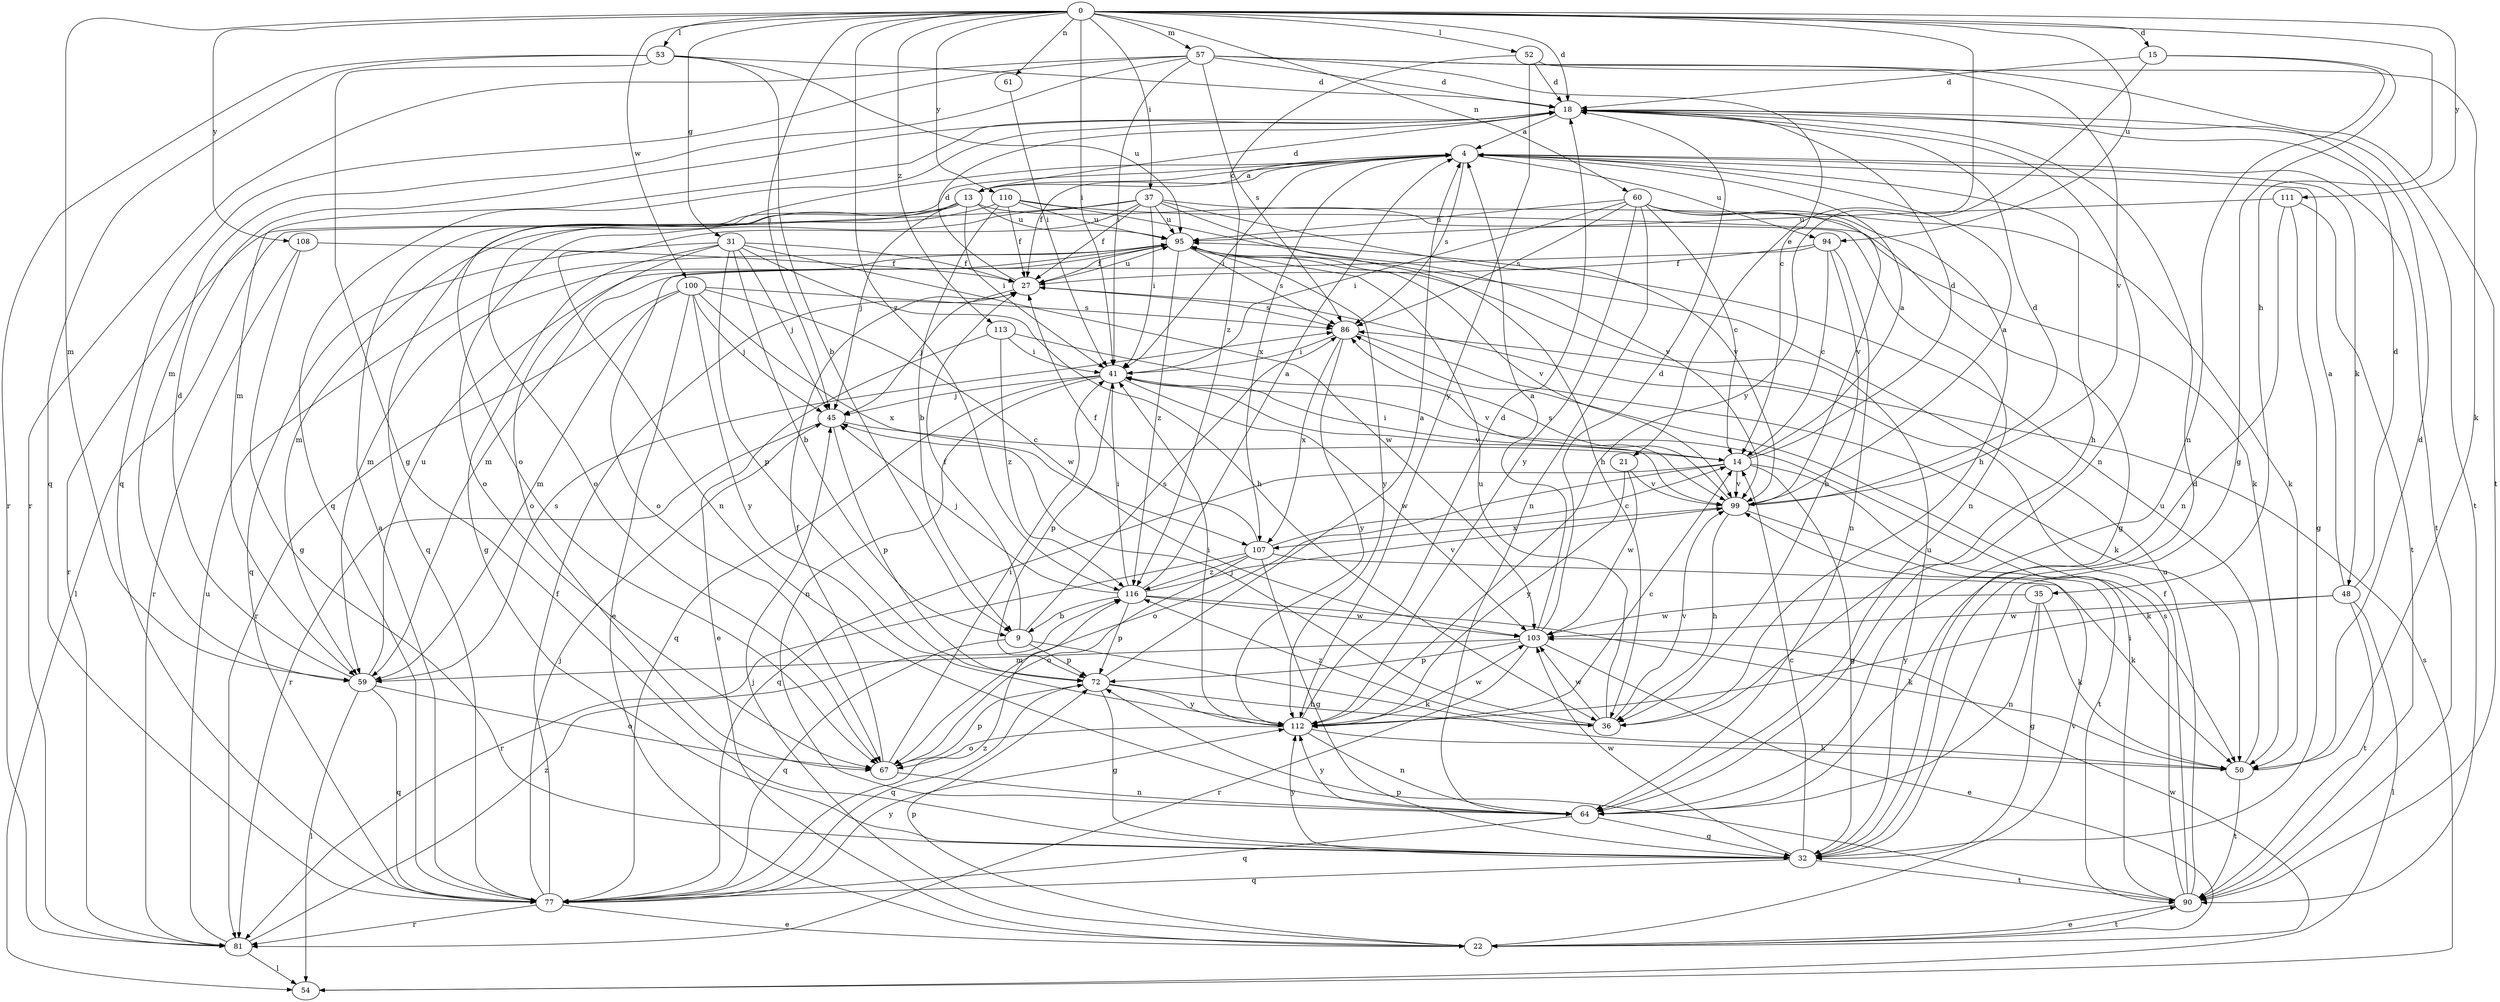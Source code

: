strict digraph  {
0;
4;
9;
13;
14;
15;
18;
21;
22;
27;
31;
32;
35;
36;
37;
41;
45;
48;
50;
52;
53;
54;
57;
59;
60;
61;
64;
67;
72;
77;
81;
86;
90;
94;
95;
99;
100;
103;
107;
108;
110;
111;
112;
113;
116;
0 -> 15  [label=d];
0 -> 18  [label=d];
0 -> 21  [label=e];
0 -> 31  [label=g];
0 -> 35  [label=h];
0 -> 37  [label=i];
0 -> 41  [label=i];
0 -> 45  [label=j];
0 -> 52  [label=l];
0 -> 53  [label=l];
0 -> 57  [label=m];
0 -> 59  [label=m];
0 -> 60  [label=n];
0 -> 61  [label=n];
0 -> 94  [label=u];
0 -> 100  [label=w];
0 -> 108  [label=y];
0 -> 110  [label=y];
0 -> 111  [label=y];
0 -> 113  [label=z];
0 -> 116  [label=z];
4 -> 13  [label=c];
4 -> 27  [label=f];
4 -> 36  [label=h];
4 -> 41  [label=i];
4 -> 48  [label=k];
4 -> 67  [label=o];
4 -> 86  [label=s];
4 -> 90  [label=t];
4 -> 94  [label=u];
4 -> 107  [label=x];
9 -> 27  [label=f];
9 -> 50  [label=k];
9 -> 72  [label=p];
9 -> 77  [label=q];
9 -> 86  [label=s];
13 -> 4  [label=a];
13 -> 18  [label=d];
13 -> 41  [label=i];
13 -> 45  [label=j];
13 -> 64  [label=n];
13 -> 67  [label=o];
13 -> 77  [label=q];
13 -> 81  [label=r];
13 -> 95  [label=u];
14 -> 4  [label=a];
14 -> 18  [label=d];
14 -> 32  [label=g];
14 -> 41  [label=i];
14 -> 50  [label=k];
14 -> 67  [label=o];
14 -> 77  [label=q];
14 -> 99  [label=v];
15 -> 18  [label=d];
15 -> 32  [label=g];
15 -> 64  [label=n];
15 -> 112  [label=y];
18 -> 4  [label=a];
18 -> 59  [label=m];
18 -> 64  [label=n];
18 -> 77  [label=q];
18 -> 90  [label=t];
21 -> 99  [label=v];
21 -> 103  [label=w];
21 -> 112  [label=y];
22 -> 45  [label=j];
22 -> 72  [label=p];
22 -> 90  [label=t];
22 -> 99  [label=v];
22 -> 103  [label=w];
27 -> 18  [label=d];
27 -> 45  [label=j];
27 -> 86  [label=s];
27 -> 95  [label=u];
31 -> 9  [label=b];
31 -> 27  [label=f];
31 -> 32  [label=g];
31 -> 36  [label=h];
31 -> 45  [label=j];
31 -> 67  [label=o];
31 -> 72  [label=p];
31 -> 77  [label=q];
31 -> 103  [label=w];
32 -> 14  [label=c];
32 -> 18  [label=d];
32 -> 77  [label=q];
32 -> 90  [label=t];
32 -> 95  [label=u];
32 -> 103  [label=w];
32 -> 112  [label=y];
35 -> 32  [label=g];
35 -> 50  [label=k];
35 -> 64  [label=n];
35 -> 103  [label=w];
36 -> 45  [label=j];
36 -> 95  [label=u];
36 -> 99  [label=v];
36 -> 103  [label=w];
36 -> 116  [label=z];
37 -> 27  [label=f];
37 -> 32  [label=g];
37 -> 36  [label=h];
37 -> 41  [label=i];
37 -> 54  [label=l];
37 -> 64  [label=n];
37 -> 67  [label=o];
37 -> 95  [label=u];
37 -> 99  [label=v];
41 -> 45  [label=j];
41 -> 64  [label=n];
41 -> 72  [label=p];
41 -> 77  [label=q];
41 -> 99  [label=v];
41 -> 103  [label=w];
45 -> 14  [label=c];
45 -> 72  [label=p];
45 -> 81  [label=r];
48 -> 4  [label=a];
48 -> 18  [label=d];
48 -> 54  [label=l];
48 -> 90  [label=t];
48 -> 103  [label=w];
48 -> 112  [label=y];
50 -> 18  [label=d];
50 -> 90  [label=t];
50 -> 95  [label=u];
52 -> 18  [label=d];
52 -> 50  [label=k];
52 -> 112  [label=y];
52 -> 116  [label=z];
53 -> 9  [label=b];
53 -> 18  [label=d];
53 -> 32  [label=g];
53 -> 77  [label=q];
53 -> 81  [label=r];
53 -> 95  [label=u];
54 -> 86  [label=s];
57 -> 14  [label=c];
57 -> 18  [label=d];
57 -> 41  [label=i];
57 -> 59  [label=m];
57 -> 77  [label=q];
57 -> 81  [label=r];
57 -> 86  [label=s];
57 -> 90  [label=t];
57 -> 99  [label=v];
59 -> 18  [label=d];
59 -> 54  [label=l];
59 -> 67  [label=o];
59 -> 77  [label=q];
59 -> 86  [label=s];
59 -> 95  [label=u];
60 -> 14  [label=c];
60 -> 36  [label=h];
60 -> 41  [label=i];
60 -> 50  [label=k];
60 -> 64  [label=n];
60 -> 86  [label=s];
60 -> 95  [label=u];
60 -> 99  [label=v];
60 -> 112  [label=y];
61 -> 41  [label=i];
64 -> 32  [label=g];
64 -> 77  [label=q];
64 -> 112  [label=y];
67 -> 27  [label=f];
67 -> 41  [label=i];
67 -> 64  [label=n];
67 -> 72  [label=p];
72 -> 4  [label=a];
72 -> 32  [label=g];
72 -> 36  [label=h];
72 -> 77  [label=q];
72 -> 112  [label=y];
77 -> 4  [label=a];
77 -> 22  [label=e];
77 -> 27  [label=f];
77 -> 45  [label=j];
77 -> 81  [label=r];
77 -> 112  [label=y];
77 -> 116  [label=z];
81 -> 54  [label=l];
81 -> 95  [label=u];
81 -> 116  [label=z];
86 -> 41  [label=i];
86 -> 50  [label=k];
86 -> 107  [label=x];
86 -> 112  [label=y];
90 -> 22  [label=e];
90 -> 27  [label=f];
90 -> 41  [label=i];
90 -> 72  [label=p];
90 -> 86  [label=s];
90 -> 95  [label=u];
94 -> 14  [label=c];
94 -> 27  [label=f];
94 -> 36  [label=h];
94 -> 59  [label=m];
94 -> 64  [label=n];
95 -> 27  [label=f];
95 -> 59  [label=m];
95 -> 67  [label=o];
95 -> 86  [label=s];
95 -> 99  [label=v];
95 -> 112  [label=y];
95 -> 116  [label=z];
99 -> 4  [label=a];
99 -> 18  [label=d];
99 -> 36  [label=h];
99 -> 86  [label=s];
99 -> 90  [label=t];
99 -> 107  [label=x];
100 -> 22  [label=e];
100 -> 45  [label=j];
100 -> 59  [label=m];
100 -> 81  [label=r];
100 -> 86  [label=s];
100 -> 103  [label=w];
100 -> 107  [label=x];
100 -> 112  [label=y];
103 -> 4  [label=a];
103 -> 18  [label=d];
103 -> 22  [label=e];
103 -> 59  [label=m];
103 -> 72  [label=p];
103 -> 81  [label=r];
107 -> 14  [label=c];
107 -> 27  [label=f];
107 -> 32  [label=g];
107 -> 50  [label=k];
107 -> 67  [label=o];
107 -> 81  [label=r];
107 -> 116  [label=z];
108 -> 27  [label=f];
108 -> 32  [label=g];
108 -> 81  [label=r];
110 -> 9  [label=b];
110 -> 27  [label=f];
110 -> 50  [label=k];
110 -> 59  [label=m];
110 -> 95  [label=u];
110 -> 99  [label=v];
111 -> 32  [label=g];
111 -> 64  [label=n];
111 -> 90  [label=t];
111 -> 95  [label=u];
112 -> 14  [label=c];
112 -> 18  [label=d];
112 -> 41  [label=i];
112 -> 50  [label=k];
112 -> 64  [label=n];
112 -> 67  [label=o];
112 -> 103  [label=w];
113 -> 22  [label=e];
113 -> 41  [label=i];
113 -> 99  [label=v];
113 -> 116  [label=z];
116 -> 4  [label=a];
116 -> 9  [label=b];
116 -> 41  [label=i];
116 -> 45  [label=j];
116 -> 50  [label=k];
116 -> 72  [label=p];
116 -> 99  [label=v];
116 -> 103  [label=w];
}

